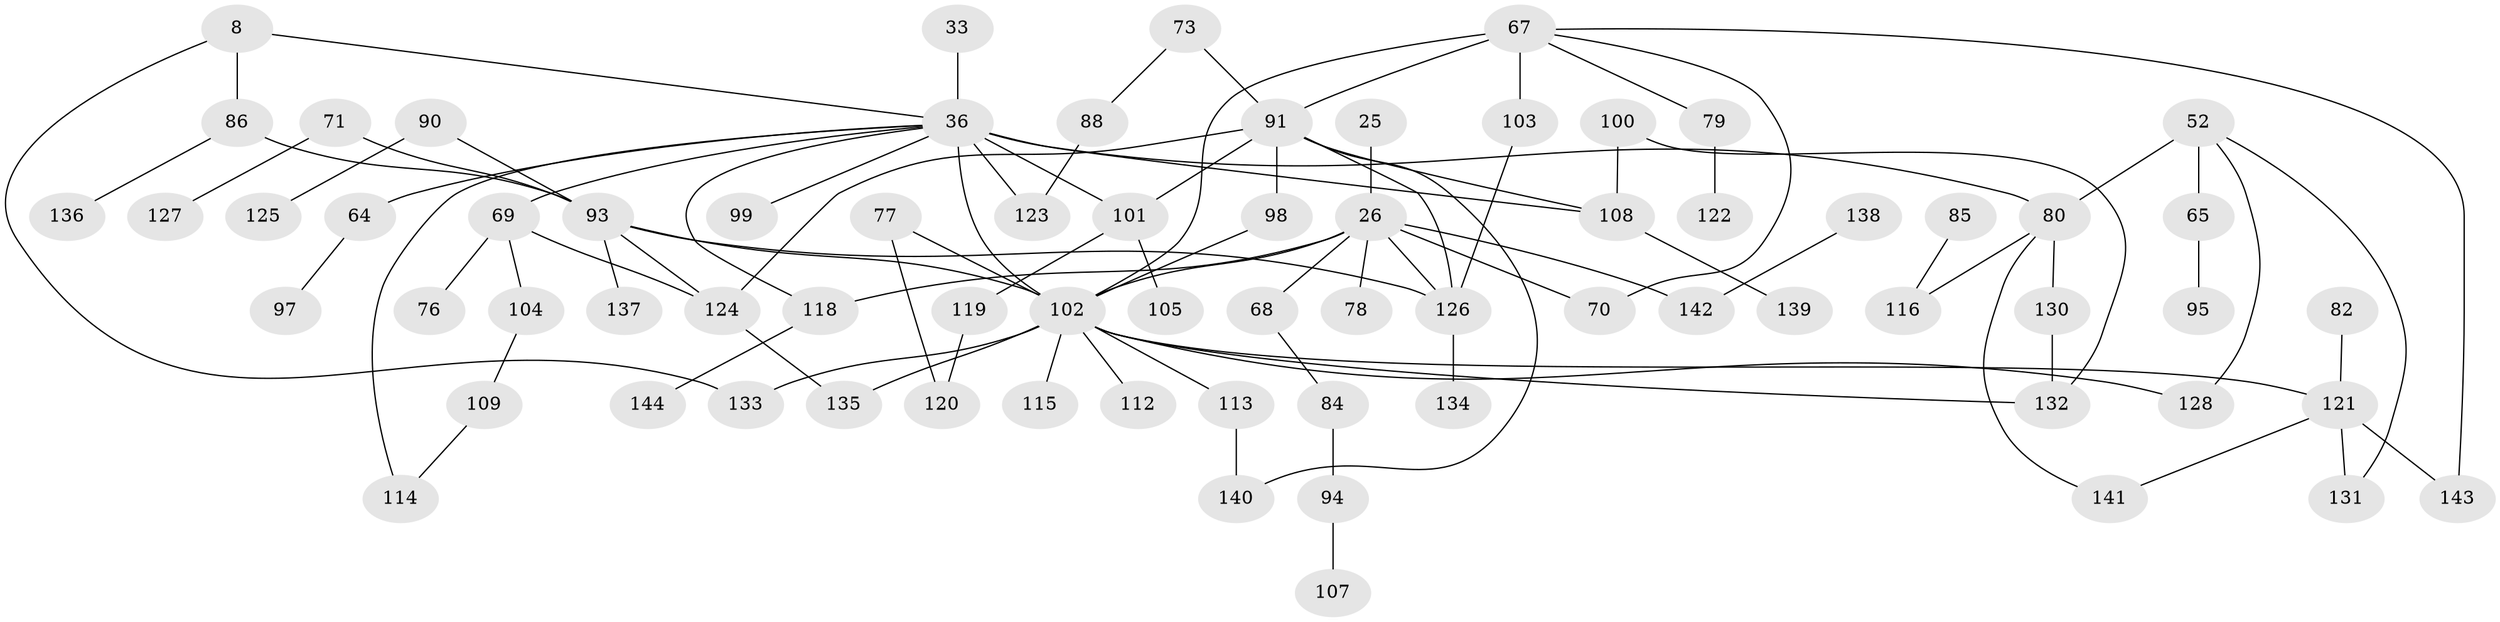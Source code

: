 // original degree distribution, {7: 0.013888888888888888, 5: 0.041666666666666664, 8: 0.006944444444444444, 4: 0.0763888888888889, 3: 0.20833333333333334, 6: 0.034722222222222224, 2: 0.3263888888888889, 1: 0.2916666666666667}
// Generated by graph-tools (version 1.1) at 2025/42/03/09/25 04:42:01]
// undirected, 72 vertices, 94 edges
graph export_dot {
graph [start="1"]
  node [color=gray90,style=filled];
  8;
  25;
  26 [super="+9"];
  33;
  36 [super="+1+2+22"];
  52 [super="+40"];
  64;
  65;
  67 [super="+16+4+21"];
  68 [super="+28"];
  69 [super="+55"];
  70 [super="+44"];
  71;
  73;
  76;
  77;
  78;
  79;
  80 [super="+14"];
  82;
  84;
  85;
  86 [super="+74"];
  88;
  90;
  91 [super="+32+30+42+63"];
  93 [super="+43+46+37+45"];
  94;
  95;
  97;
  98;
  99;
  100 [super="+87"];
  101 [super="+5+17+20"];
  102 [super="+41+6"];
  103;
  104;
  105;
  107;
  108 [super="+75"];
  109;
  112;
  113 [super="+96"];
  114 [super="+48+50+83"];
  115;
  116 [super="+56"];
  118 [super="+92+117"];
  119 [super="+31"];
  120 [super="+61"];
  121 [super="+111"];
  122;
  123 [super="+47"];
  124 [super="+13+57+81"];
  125;
  126 [super="+39+62+106"];
  127;
  128;
  130 [super="+19"];
  131;
  132 [super="+7+129"];
  133;
  134;
  135;
  136;
  137 [super="+58"];
  138;
  139;
  140;
  141;
  142 [super="+89"];
  143;
  144;
  8 -- 133;
  8 -- 86 [weight=2];
  8 -- 36;
  25 -- 26;
  26 -- 78;
  26 -- 102 [weight=2];
  26 -- 68;
  26 -- 118 [weight=2];
  26 -- 142;
  26 -- 126;
  26 -- 70;
  33 -- 36;
  36 -- 64;
  36 -- 99;
  36 -- 108 [weight=2];
  36 -- 101;
  36 -- 80;
  36 -- 102 [weight=2];
  36 -- 69;
  36 -- 118;
  36 -- 123;
  36 -- 114;
  52 -- 80 [weight=2];
  52 -- 131;
  52 -- 128;
  52 -- 65;
  64 -- 97;
  65 -- 95;
  67 -- 79;
  67 -- 103;
  67 -- 143;
  67 -- 70;
  67 -- 102 [weight=2];
  67 -- 91;
  68 -- 84;
  69 -- 104;
  69 -- 124 [weight=2];
  69 -- 76;
  71 -- 127;
  71 -- 93;
  73 -- 88;
  73 -- 91;
  77 -- 102;
  77 -- 120;
  79 -- 122;
  80 -- 141;
  80 -- 116;
  80 -- 130;
  82 -- 121;
  84 -- 94;
  85 -- 116;
  86 -- 136;
  86 -- 93;
  88 -- 123;
  90 -- 125;
  90 -- 93;
  91 -- 98;
  91 -- 140;
  91 -- 124;
  91 -- 101;
  91 -- 126;
  91 -- 108;
  93 -- 124;
  93 -- 102 [weight=2];
  93 -- 126;
  93 -- 137;
  94 -- 107;
  98 -- 102;
  100 -- 108;
  100 -- 132;
  101 -- 105;
  101 -- 119;
  102 -- 128;
  102 -- 112;
  102 -- 133;
  102 -- 135;
  102 -- 132 [weight=2];
  102 -- 115;
  102 -- 113;
  102 -- 121;
  103 -- 126;
  104 -- 109;
  108 -- 139;
  109 -- 114;
  113 -- 140;
  118 -- 144;
  119 -- 120;
  121 -- 141;
  121 -- 131;
  121 -- 143;
  124 -- 135;
  126 -- 134;
  130 -- 132;
  138 -- 142;
}
